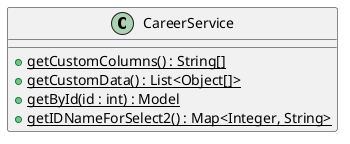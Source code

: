 @startuml

class CareerService {
  + {static} getCustomColumns() : String[]
  + {static} getCustomData() : List<Object[]>
  + {static} getById(id : int) : Model
  + {static} getIDNameForSelect2() : Map<Integer, String>
}

@enduml

